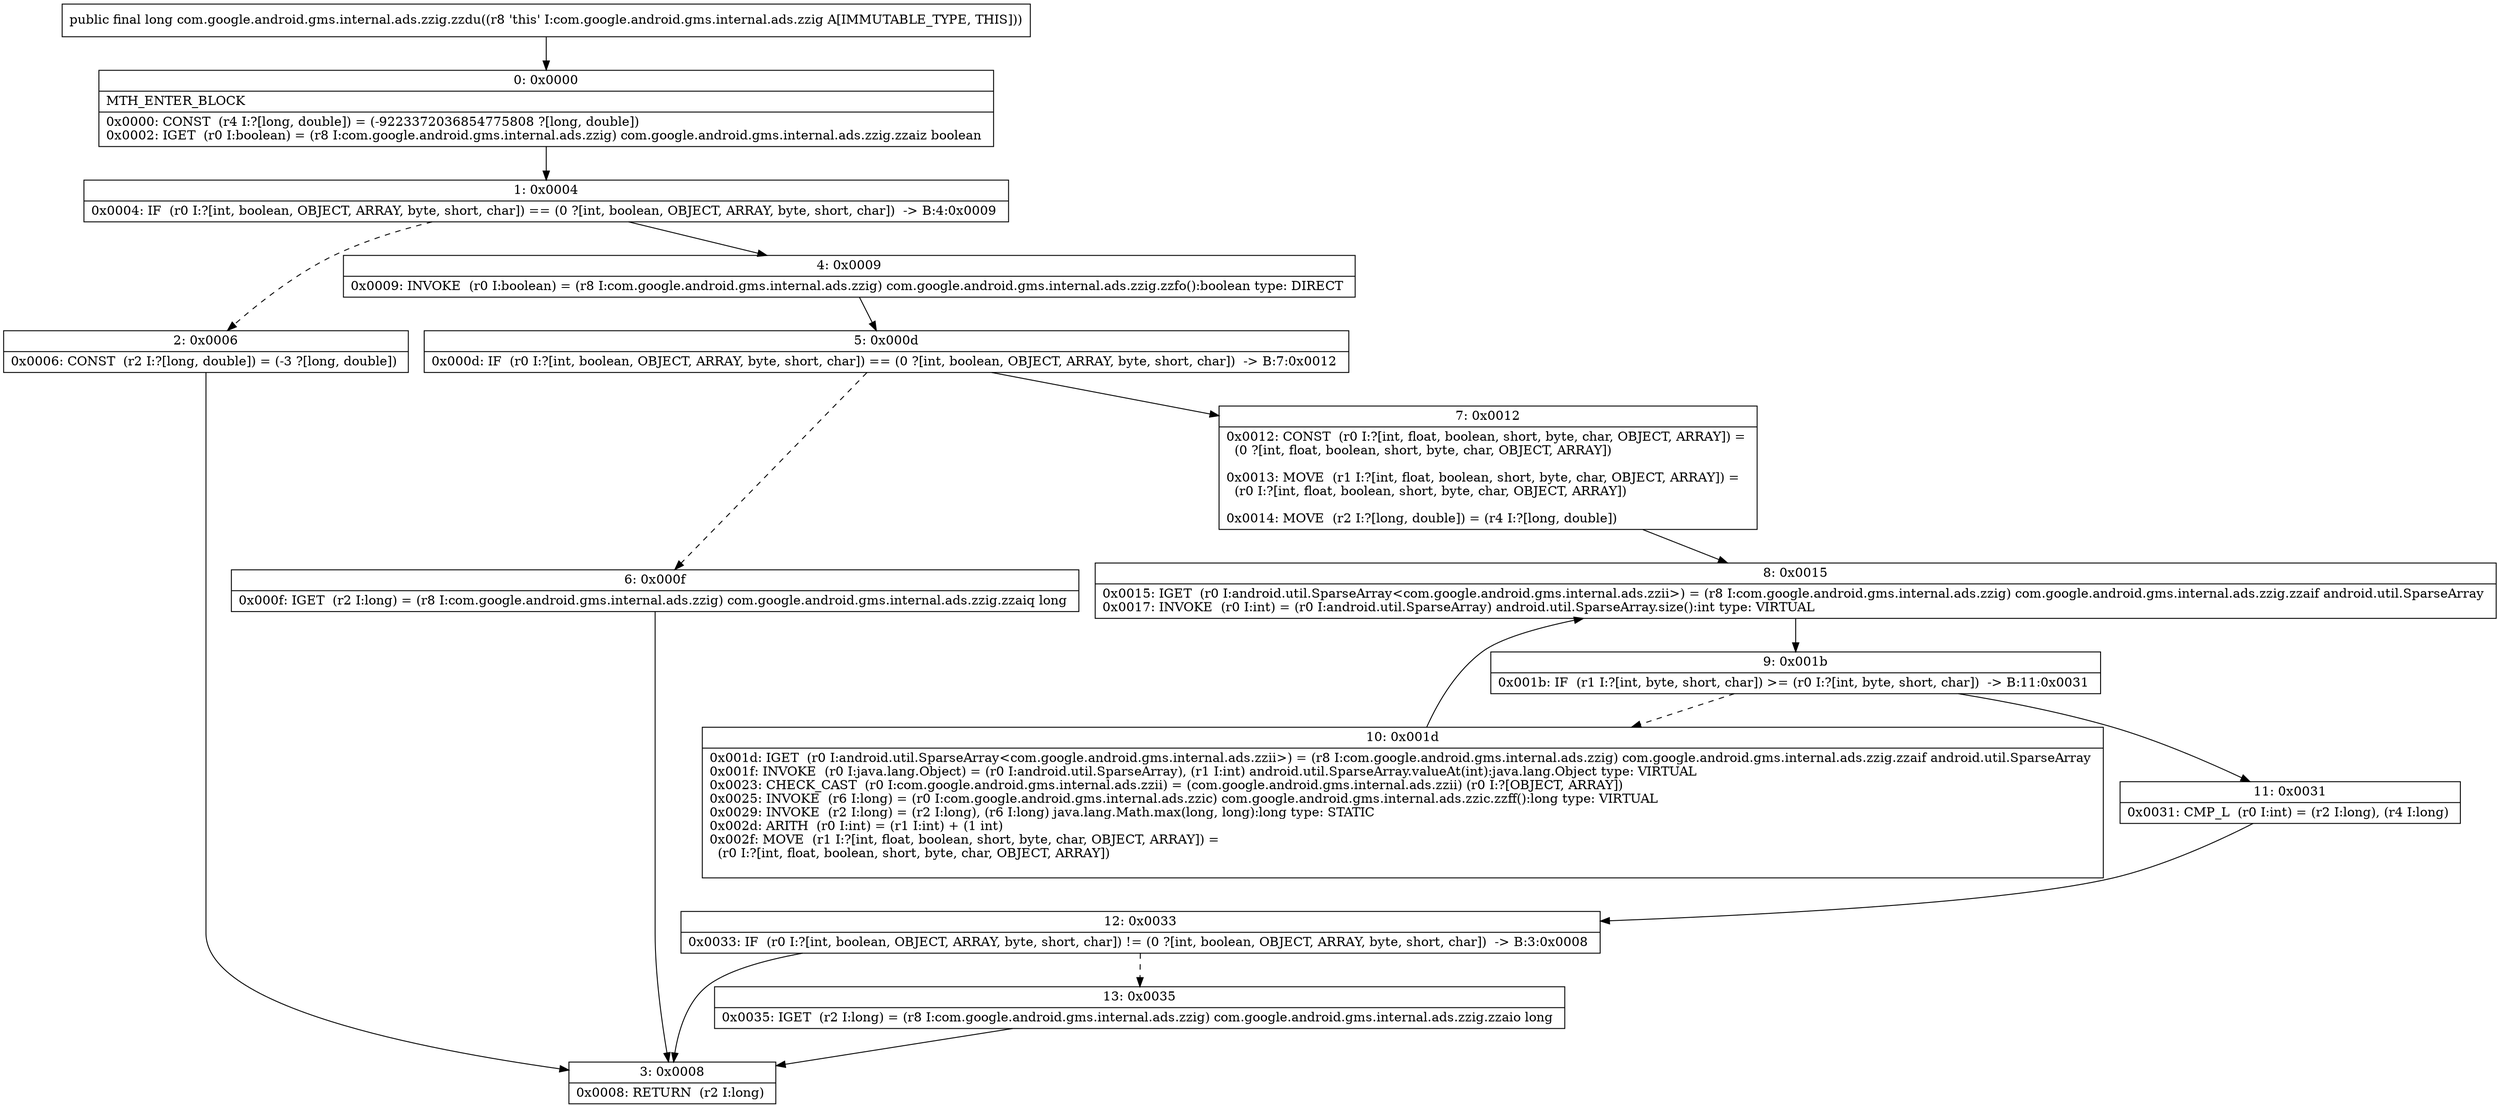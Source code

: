 digraph "CFG forcom.google.android.gms.internal.ads.zzig.zzdu()J" {
Node_0 [shape=record,label="{0\:\ 0x0000|MTH_ENTER_BLOCK\l|0x0000: CONST  (r4 I:?[long, double]) = (\-9223372036854775808 ?[long, double]) \l0x0002: IGET  (r0 I:boolean) = (r8 I:com.google.android.gms.internal.ads.zzig) com.google.android.gms.internal.ads.zzig.zzaiz boolean \l}"];
Node_1 [shape=record,label="{1\:\ 0x0004|0x0004: IF  (r0 I:?[int, boolean, OBJECT, ARRAY, byte, short, char]) == (0 ?[int, boolean, OBJECT, ARRAY, byte, short, char])  \-\> B:4:0x0009 \l}"];
Node_2 [shape=record,label="{2\:\ 0x0006|0x0006: CONST  (r2 I:?[long, double]) = (\-3 ?[long, double]) \l}"];
Node_3 [shape=record,label="{3\:\ 0x0008|0x0008: RETURN  (r2 I:long) \l}"];
Node_4 [shape=record,label="{4\:\ 0x0009|0x0009: INVOKE  (r0 I:boolean) = (r8 I:com.google.android.gms.internal.ads.zzig) com.google.android.gms.internal.ads.zzig.zzfo():boolean type: DIRECT \l}"];
Node_5 [shape=record,label="{5\:\ 0x000d|0x000d: IF  (r0 I:?[int, boolean, OBJECT, ARRAY, byte, short, char]) == (0 ?[int, boolean, OBJECT, ARRAY, byte, short, char])  \-\> B:7:0x0012 \l}"];
Node_6 [shape=record,label="{6\:\ 0x000f|0x000f: IGET  (r2 I:long) = (r8 I:com.google.android.gms.internal.ads.zzig) com.google.android.gms.internal.ads.zzig.zzaiq long \l}"];
Node_7 [shape=record,label="{7\:\ 0x0012|0x0012: CONST  (r0 I:?[int, float, boolean, short, byte, char, OBJECT, ARRAY]) = \l  (0 ?[int, float, boolean, short, byte, char, OBJECT, ARRAY])\l \l0x0013: MOVE  (r1 I:?[int, float, boolean, short, byte, char, OBJECT, ARRAY]) = \l  (r0 I:?[int, float, boolean, short, byte, char, OBJECT, ARRAY])\l \l0x0014: MOVE  (r2 I:?[long, double]) = (r4 I:?[long, double]) \l}"];
Node_8 [shape=record,label="{8\:\ 0x0015|0x0015: IGET  (r0 I:android.util.SparseArray\<com.google.android.gms.internal.ads.zzii\>) = (r8 I:com.google.android.gms.internal.ads.zzig) com.google.android.gms.internal.ads.zzig.zzaif android.util.SparseArray \l0x0017: INVOKE  (r0 I:int) = (r0 I:android.util.SparseArray) android.util.SparseArray.size():int type: VIRTUAL \l}"];
Node_9 [shape=record,label="{9\:\ 0x001b|0x001b: IF  (r1 I:?[int, byte, short, char]) \>= (r0 I:?[int, byte, short, char])  \-\> B:11:0x0031 \l}"];
Node_10 [shape=record,label="{10\:\ 0x001d|0x001d: IGET  (r0 I:android.util.SparseArray\<com.google.android.gms.internal.ads.zzii\>) = (r8 I:com.google.android.gms.internal.ads.zzig) com.google.android.gms.internal.ads.zzig.zzaif android.util.SparseArray \l0x001f: INVOKE  (r0 I:java.lang.Object) = (r0 I:android.util.SparseArray), (r1 I:int) android.util.SparseArray.valueAt(int):java.lang.Object type: VIRTUAL \l0x0023: CHECK_CAST  (r0 I:com.google.android.gms.internal.ads.zzii) = (com.google.android.gms.internal.ads.zzii) (r0 I:?[OBJECT, ARRAY]) \l0x0025: INVOKE  (r6 I:long) = (r0 I:com.google.android.gms.internal.ads.zzic) com.google.android.gms.internal.ads.zzic.zzff():long type: VIRTUAL \l0x0029: INVOKE  (r2 I:long) = (r2 I:long), (r6 I:long) java.lang.Math.max(long, long):long type: STATIC \l0x002d: ARITH  (r0 I:int) = (r1 I:int) + (1 int) \l0x002f: MOVE  (r1 I:?[int, float, boolean, short, byte, char, OBJECT, ARRAY]) = \l  (r0 I:?[int, float, boolean, short, byte, char, OBJECT, ARRAY])\l \l}"];
Node_11 [shape=record,label="{11\:\ 0x0031|0x0031: CMP_L  (r0 I:int) = (r2 I:long), (r4 I:long) \l}"];
Node_12 [shape=record,label="{12\:\ 0x0033|0x0033: IF  (r0 I:?[int, boolean, OBJECT, ARRAY, byte, short, char]) != (0 ?[int, boolean, OBJECT, ARRAY, byte, short, char])  \-\> B:3:0x0008 \l}"];
Node_13 [shape=record,label="{13\:\ 0x0035|0x0035: IGET  (r2 I:long) = (r8 I:com.google.android.gms.internal.ads.zzig) com.google.android.gms.internal.ads.zzig.zzaio long \l}"];
MethodNode[shape=record,label="{public final long com.google.android.gms.internal.ads.zzig.zzdu((r8 'this' I:com.google.android.gms.internal.ads.zzig A[IMMUTABLE_TYPE, THIS])) }"];
MethodNode -> Node_0;
Node_0 -> Node_1;
Node_1 -> Node_2[style=dashed];
Node_1 -> Node_4;
Node_2 -> Node_3;
Node_4 -> Node_5;
Node_5 -> Node_6[style=dashed];
Node_5 -> Node_7;
Node_6 -> Node_3;
Node_7 -> Node_8;
Node_8 -> Node_9;
Node_9 -> Node_10[style=dashed];
Node_9 -> Node_11;
Node_10 -> Node_8;
Node_11 -> Node_12;
Node_12 -> Node_3;
Node_12 -> Node_13[style=dashed];
Node_13 -> Node_3;
}

